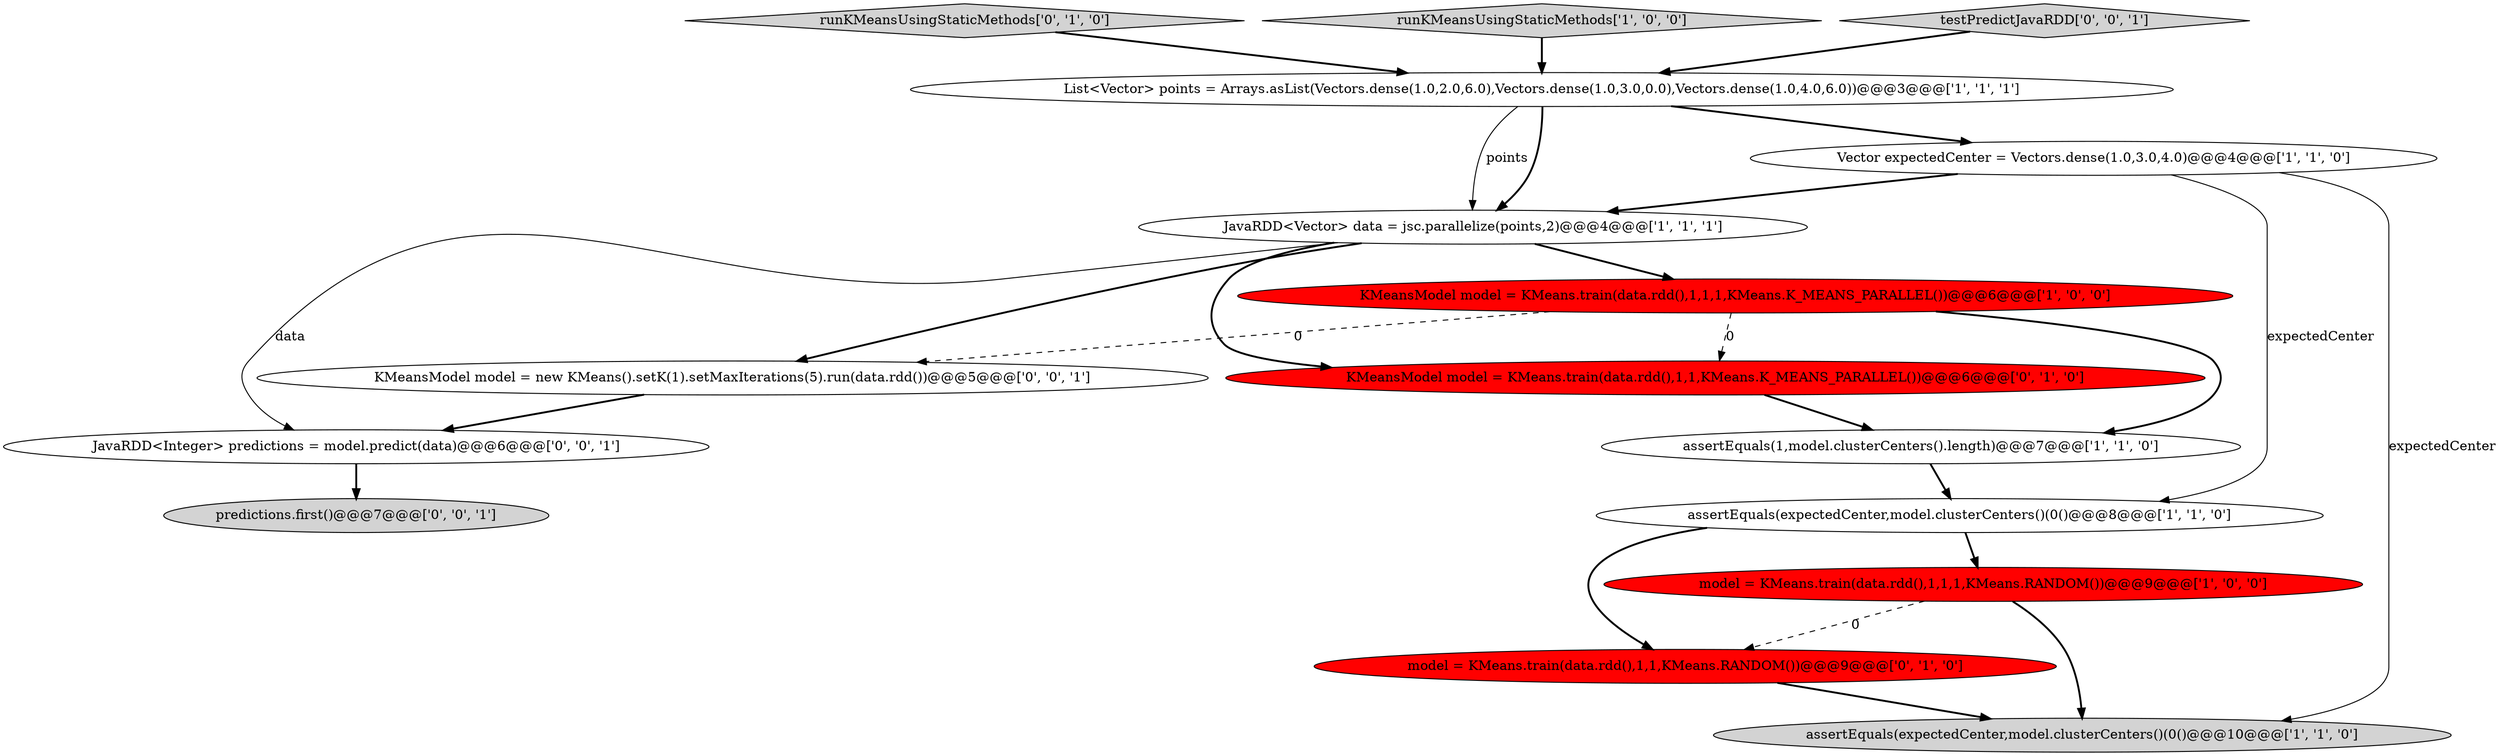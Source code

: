 digraph {
14 [style = filled, label = "predictions.first()@@@7@@@['0', '0', '1']", fillcolor = lightgray, shape = ellipse image = "AAA0AAABBB3BBB"];
1 [style = filled, label = "KMeansModel model = KMeans.train(data.rdd(),1,1,1,KMeans.K_MEANS_PARALLEL())@@@6@@@['1', '0', '0']", fillcolor = red, shape = ellipse image = "AAA1AAABBB1BBB"];
7 [style = filled, label = "assertEquals(1,model.clusterCenters().length)@@@7@@@['1', '1', '0']", fillcolor = white, shape = ellipse image = "AAA0AAABBB1BBB"];
11 [style = filled, label = "runKMeansUsingStaticMethods['0', '1', '0']", fillcolor = lightgray, shape = diamond image = "AAA0AAABBB2BBB"];
2 [style = filled, label = "List<Vector> points = Arrays.asList(Vectors.dense(1.0,2.0,6.0),Vectors.dense(1.0,3.0,0.0),Vectors.dense(1.0,4.0,6.0))@@@3@@@['1', '1', '1']", fillcolor = white, shape = ellipse image = "AAA0AAABBB1BBB"];
5 [style = filled, label = "assertEquals(expectedCenter,model.clusterCenters()(0()@@@8@@@['1', '1', '0']", fillcolor = white, shape = ellipse image = "AAA0AAABBB1BBB"];
4 [style = filled, label = "runKMeansUsingStaticMethods['1', '0', '0']", fillcolor = lightgray, shape = diamond image = "AAA0AAABBB1BBB"];
13 [style = filled, label = "JavaRDD<Integer> predictions = model.predict(data)@@@6@@@['0', '0', '1']", fillcolor = white, shape = ellipse image = "AAA0AAABBB3BBB"];
15 [style = filled, label = "testPredictJavaRDD['0', '0', '1']", fillcolor = lightgray, shape = diamond image = "AAA0AAABBB3BBB"];
10 [style = filled, label = "model = KMeans.train(data.rdd(),1,1,KMeans.RANDOM())@@@9@@@['0', '1', '0']", fillcolor = red, shape = ellipse image = "AAA1AAABBB2BBB"];
8 [style = filled, label = "Vector expectedCenter = Vectors.dense(1.0,3.0,4.0)@@@4@@@['1', '1', '0']", fillcolor = white, shape = ellipse image = "AAA0AAABBB1BBB"];
0 [style = filled, label = "JavaRDD<Vector> data = jsc.parallelize(points,2)@@@4@@@['1', '1', '1']", fillcolor = white, shape = ellipse image = "AAA0AAABBB1BBB"];
3 [style = filled, label = "assertEquals(expectedCenter,model.clusterCenters()(0()@@@10@@@['1', '1', '0']", fillcolor = lightgray, shape = ellipse image = "AAA0AAABBB1BBB"];
12 [style = filled, label = "KMeansModel model = new KMeans().setK(1).setMaxIterations(5).run(data.rdd())@@@5@@@['0', '0', '1']", fillcolor = white, shape = ellipse image = "AAA0AAABBB3BBB"];
6 [style = filled, label = "model = KMeans.train(data.rdd(),1,1,1,KMeans.RANDOM())@@@9@@@['1', '0', '0']", fillcolor = red, shape = ellipse image = "AAA1AAABBB1BBB"];
9 [style = filled, label = "KMeansModel model = KMeans.train(data.rdd(),1,1,KMeans.K_MEANS_PARALLEL())@@@6@@@['0', '1', '0']", fillcolor = red, shape = ellipse image = "AAA1AAABBB2BBB"];
6->3 [style = bold, label=""];
5->10 [style = bold, label=""];
0->9 [style = bold, label=""];
15->2 [style = bold, label=""];
2->0 [style = solid, label="points"];
8->5 [style = solid, label="expectedCenter"];
0->12 [style = bold, label=""];
0->13 [style = solid, label="data"];
10->3 [style = bold, label=""];
1->9 [style = dashed, label="0"];
4->2 [style = bold, label=""];
8->3 [style = solid, label="expectedCenter"];
9->7 [style = bold, label=""];
1->7 [style = bold, label=""];
11->2 [style = bold, label=""];
6->10 [style = dashed, label="0"];
8->0 [style = bold, label=""];
12->13 [style = bold, label=""];
1->12 [style = dashed, label="0"];
7->5 [style = bold, label=""];
2->0 [style = bold, label=""];
5->6 [style = bold, label=""];
0->1 [style = bold, label=""];
13->14 [style = bold, label=""];
2->8 [style = bold, label=""];
}
